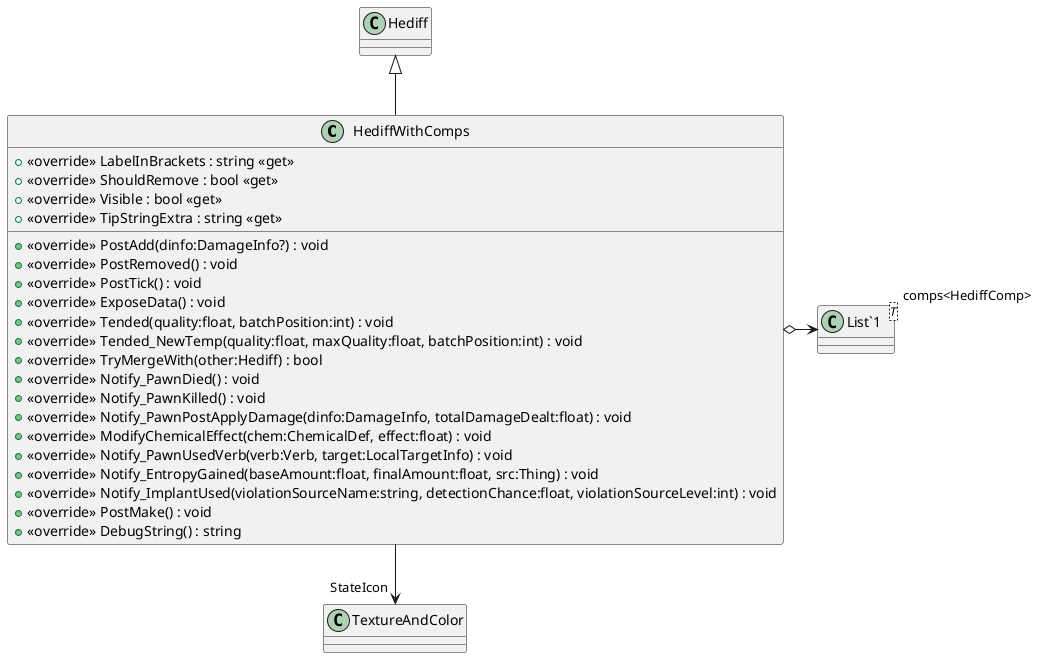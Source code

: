 @startuml
class HediffWithComps {
    + <<override>> LabelInBrackets : string <<get>>
    + <<override>> ShouldRemove : bool <<get>>
    + <<override>> Visible : bool <<get>>
    + <<override>> TipStringExtra : string <<get>>
    + <<override>> PostAdd(dinfo:DamageInfo?) : void
    + <<override>> PostRemoved() : void
    + <<override>> PostTick() : void
    + <<override>> ExposeData() : void
    + <<override>> Tended(quality:float, batchPosition:int) : void
    + <<override>> Tended_NewTemp(quality:float, maxQuality:float, batchPosition:int) : void
    + <<override>> TryMergeWith(other:Hediff) : bool
    + <<override>> Notify_PawnDied() : void
    + <<override>> Notify_PawnKilled() : void
    + <<override>> Notify_PawnPostApplyDamage(dinfo:DamageInfo, totalDamageDealt:float) : void
    + <<override>> ModifyChemicalEffect(chem:ChemicalDef, effect:float) : void
    + <<override>> Notify_PawnUsedVerb(verb:Verb, target:LocalTargetInfo) : void
    + <<override>> Notify_EntropyGained(baseAmount:float, finalAmount:float, src:Thing) : void
    + <<override>> Notify_ImplantUsed(violationSourceName:string, detectionChance:float, violationSourceLevel:int) : void
    + <<override>> PostMake() : void
    + <<override>> DebugString() : string
}
class "List`1"<T> {
}
Hediff <|-- HediffWithComps
HediffWithComps o-> "comps<HediffComp>" "List`1"
HediffWithComps --> "StateIcon" TextureAndColor
@enduml
